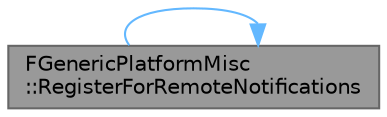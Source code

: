 digraph "FGenericPlatformMisc::RegisterForRemoteNotifications"
{
 // INTERACTIVE_SVG=YES
 // LATEX_PDF_SIZE
  bgcolor="transparent";
  edge [fontname=Helvetica,fontsize=10,labelfontname=Helvetica,labelfontsize=10];
  node [fontname=Helvetica,fontsize=10,shape=box,height=0.2,width=0.4];
  rankdir="LR";
  Node1 [id="Node000001",label="FGenericPlatformMisc\l::RegisterForRemoteNotifications",height=0.2,width=0.4,color="gray40", fillcolor="grey60", style="filled", fontcolor="black",tooltip="Requests permission to send remote notifications to the user's device."];
  Node1 -> Node1 [id="edge1_Node000001_Node000001",color="steelblue1",style="solid",tooltip=" "];
}
